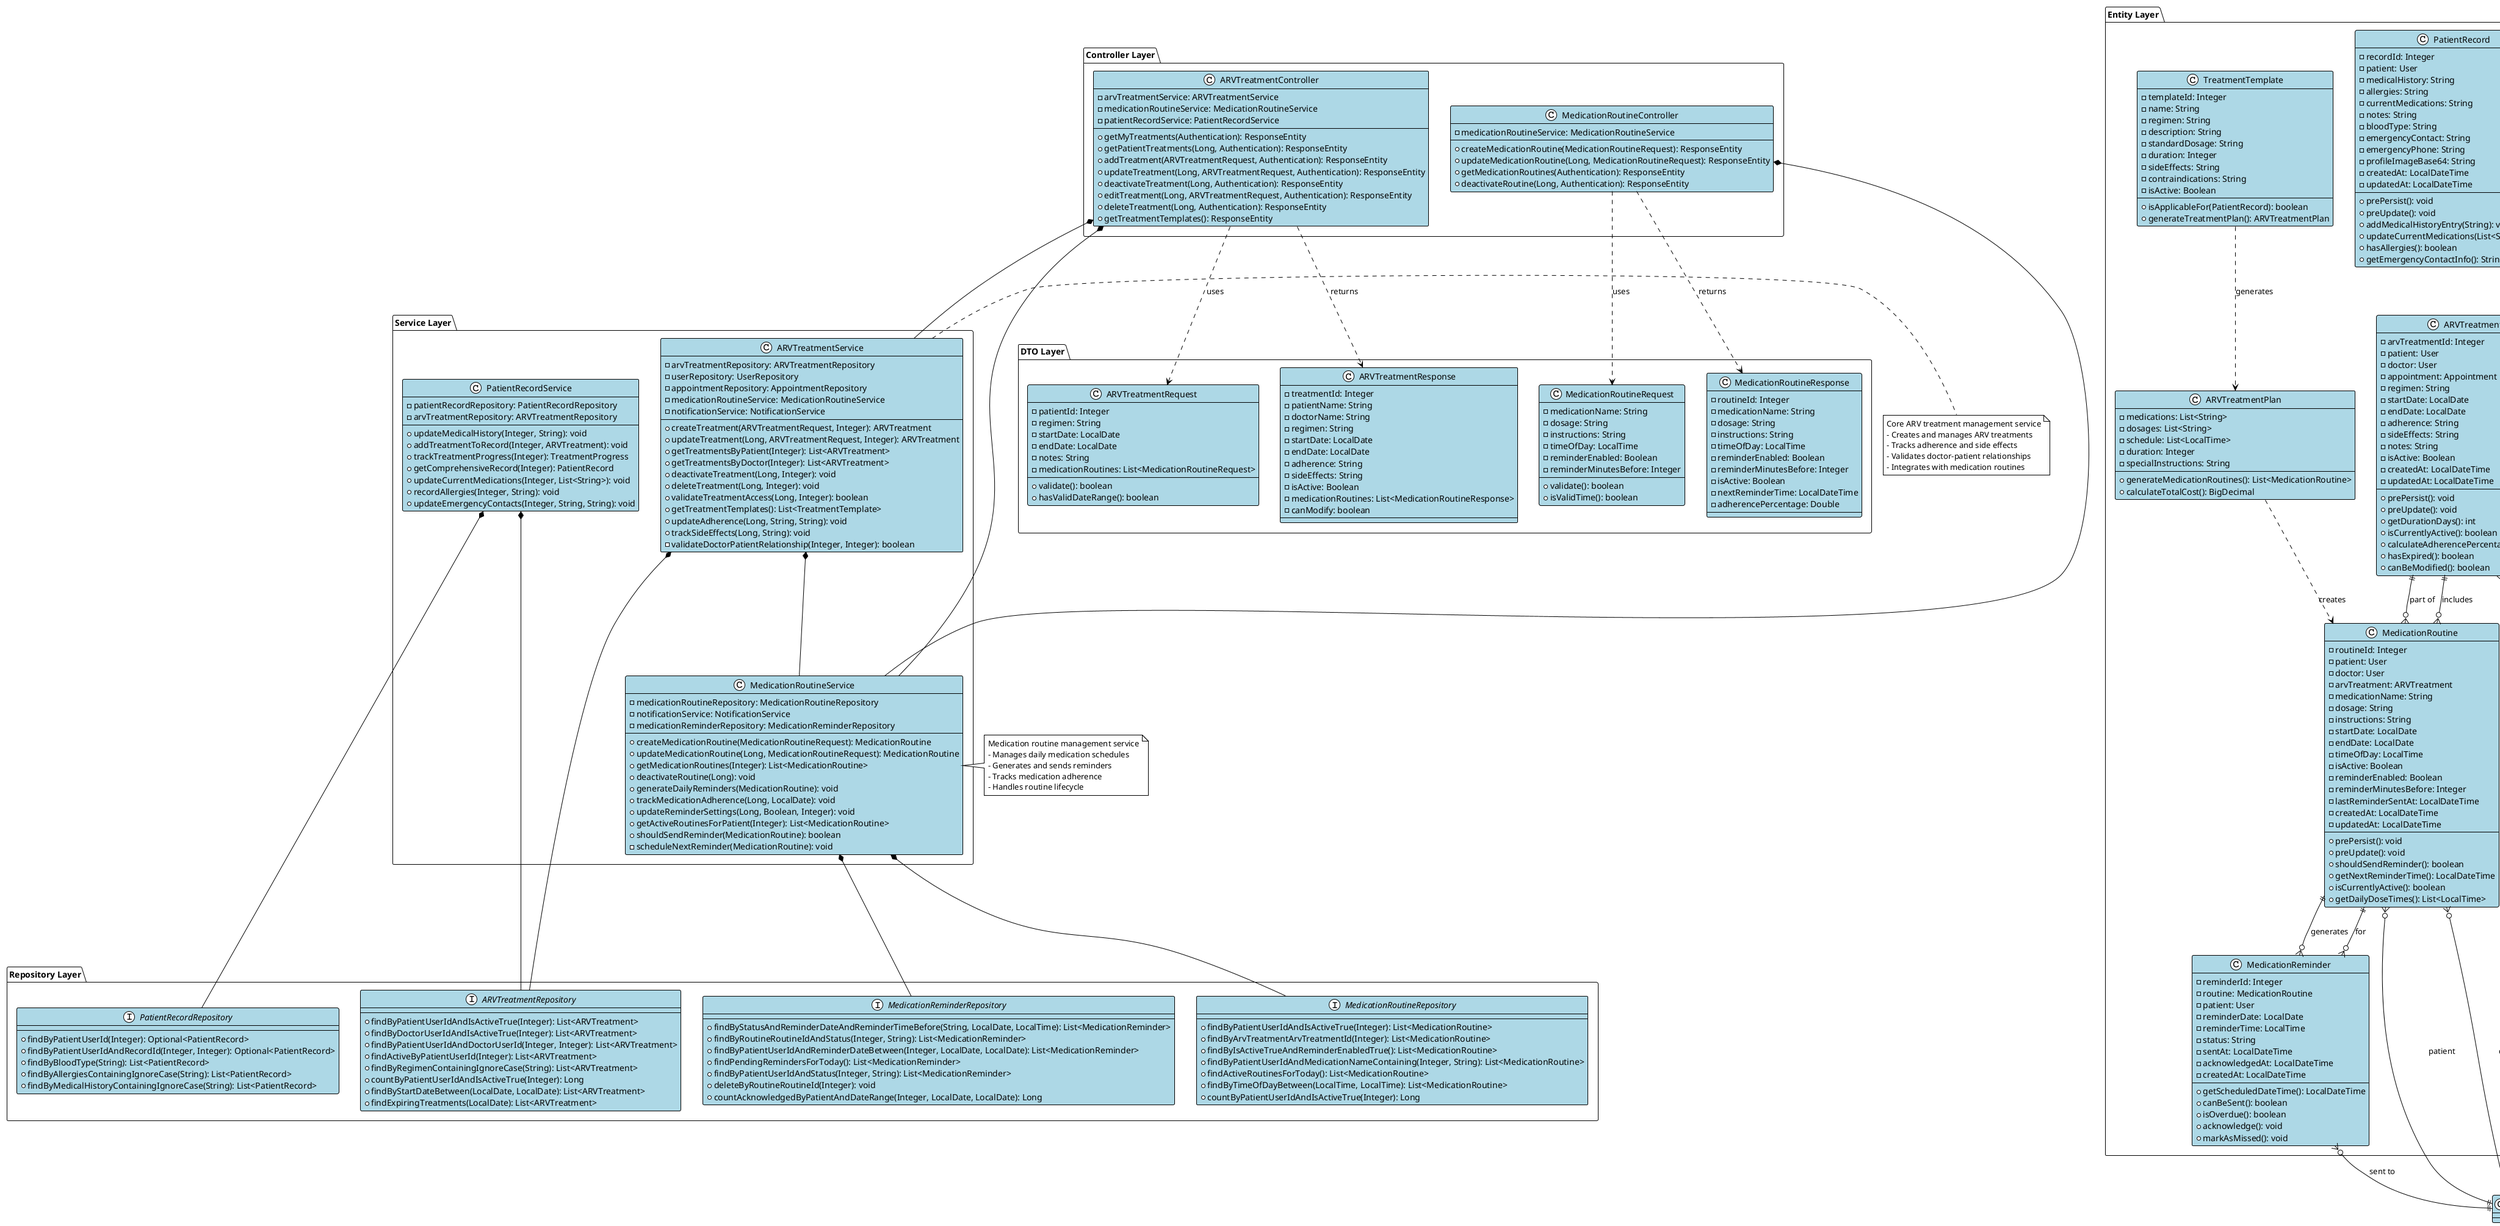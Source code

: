 @startuml
!theme plain
skinparam backgroundColor white
skinparam classBackgroundColor lightblue
skinparam interfaceBackgroundColor lightgreen

package "Controller Layer" {
    class ARVTreatmentController {
        -arvTreatmentService: ARVTreatmentService
        -medicationRoutineService: MedicationRoutineService
        -patientRecordService: PatientRecordService
        +getMyTreatments(Authentication): ResponseEntity
        +getPatientTreatments(Long, Authentication): ResponseEntity
        +addTreatment(ARVTreatmentRequest, Authentication): ResponseEntity
        +updateTreatment(Long, ARVTreatmentRequest, Authentication): ResponseEntity
        +deactivateTreatment(Long, Authentication): ResponseEntity
        +editTreatment(Long, ARVTreatmentRequest, Authentication): ResponseEntity
        +deleteTreatment(Long, Authentication): ResponseEntity
        +getTreatmentTemplates(): ResponseEntity
    }
    
    class MedicationRoutineController {
        -medicationRoutineService: MedicationRoutineService
        +createMedicationRoutine(MedicationRoutineRequest): ResponseEntity
        +updateMedicationRoutine(Long, MedicationRoutineRequest): ResponseEntity
        +getMedicationRoutines(Authentication): ResponseEntity
        +deactivateRoutine(Long, Authentication): ResponseEntity
    }
}

package "Service Layer" {
    class ARVTreatmentService {
        -arvTreatmentRepository: ARVTreatmentRepository
        -userRepository: UserRepository
        -appointmentRepository: AppointmentRepository
        -medicationRoutineService: MedicationRoutineService
        -notificationService: NotificationService
        +createTreatment(ARVTreatmentRequest, Integer): ARVTreatment
        +updateTreatment(Long, ARVTreatmentRequest, Integer): ARVTreatment
        +getTreatmentsByPatient(Integer): List<ARVTreatment>
        +getTreatmentsByDoctor(Integer): List<ARVTreatment>
        +deactivateTreatment(Long, Integer): void
        +deleteTreatment(Long, Integer): void
        +validateTreatmentAccess(Long, Integer): boolean
        +getTreatmentTemplates(): List<TreatmentTemplate>
        +updateAdherence(Long, String, String): void
        +trackSideEffects(Long, String): void
        -validateDoctorPatientRelationship(Integer, Integer): boolean
    }
    
    class MedicationRoutineService {
        -medicationRoutineRepository: MedicationRoutineRepository
        -notificationService: NotificationService
        -medicationReminderRepository: MedicationReminderRepository
        +createMedicationRoutine(MedicationRoutineRequest): MedicationRoutine
        +updateMedicationRoutine(Long, MedicationRoutineRequest): MedicationRoutine
        +getMedicationRoutines(Integer): List<MedicationRoutine>
        +deactivateRoutine(Long): void
        +generateDailyReminders(MedicationRoutine): void
        +trackMedicationAdherence(Long, LocalDate): void
        +updateReminderSettings(Long, Boolean, Integer): void
        +getActiveRoutinesForPatient(Integer): List<MedicationRoutine>
        +shouldSendReminder(MedicationRoutine): boolean
        -scheduleNextReminder(MedicationRoutine): void
    }
    
    class PatientRecordService {
        -patientRecordRepository: PatientRecordRepository
        -arvTreatmentRepository: ARVTreatmentRepository
        +updateMedicalHistory(Integer, String): void
        +addTreatmentToRecord(Integer, ARVTreatment): void
        +trackTreatmentProgress(Integer): TreatmentProgress
        +getComprehensiveRecord(Integer): PatientRecord
        +updateCurrentMedications(Integer, List<String>): void
        +recordAllergies(Integer, String): void
        +updateEmergencyContacts(Integer, String, String): void
    }
}

package "Entity Layer" {
    class ARVTreatment {
        -arvTreatmentId: Integer
        -patient: User
        -doctor: User
        -appointment: Appointment
        -regimen: String
        -startDate: LocalDate
        -endDate: LocalDate
        -adherence: String
        -sideEffects: String
        -notes: String
        -isActive: Boolean
        -createdAt: LocalDateTime
        -updatedAt: LocalDateTime
        +prePersist(): void
        +preUpdate(): void
        +getDurationDays(): int
        +isCurrentlyActive(): boolean
        +calculateAdherencePercentage(): double
        +hasExpired(): boolean
        +canBeModified(): boolean
    }
    
    class MedicationRoutine {
        -routineId: Integer
        -patient: User
        -doctor: User
        -arvTreatment: ARVTreatment
        -medicationName: String
        -dosage: String
        -instructions: String
        -startDate: LocalDate
        -endDate: LocalDate
        -timeOfDay: LocalTime
        -isActive: Boolean
        -reminderEnabled: Boolean
        -reminderMinutesBefore: Integer
        -lastReminderSentAt: LocalDateTime
        -createdAt: LocalDateTime
        -updatedAt: LocalDateTime
        +prePersist(): void
        +preUpdate(): void
        +shouldSendReminder(): boolean
        +getNextReminderTime(): LocalDateTime
        +isCurrentlyActive(): boolean
        +getDailyDoseTimes(): List<LocalTime>
    }
    
    class MedicationReminder {
        -reminderId: Integer
        -routine: MedicationRoutine
        -patient: User
        -reminderDate: LocalDate
        -reminderTime: LocalTime
        -status: String
        -sentAt: LocalDateTime
        -acknowledgedAt: LocalDateTime
        -createdAt: LocalDateTime
        +getScheduledDateTime(): LocalDateTime
        +canBeSent(): boolean
        +isOverdue(): boolean
        +acknowledge(): void
        +markAsMissed(): void
    }
    
    class PatientRecord {
        -recordId: Integer
        -patient: User
        -medicalHistory: String
        -allergies: String
        -currentMedications: String
        -notes: String
        -bloodType: String
        -emergencyContact: String
        -emergencyPhone: String
        -profileImageBase64: String
        -createdAt: LocalDateTime
        -updatedAt: LocalDateTime
        +prePersist(): void
        +preUpdate(): void
        +addMedicalHistoryEntry(String): void
        +updateCurrentMedications(List<String>): void
        +hasAllergies(): boolean
        +getEmergencyContactInfo(): String
    }
    
    class TreatmentTemplate {
        -templateId: Integer
        -name: String
        -regimen: String
        -description: String
        -standardDosage: String
        -duration: Integer
        -sideEffects: String
        -contraindications: String
        -isActive: Boolean
        +isApplicableFor(PatientRecord): boolean
        +generateTreatmentPlan(): ARVTreatmentPlan
    }
    
    class ARVTreatmentPlan {
        -medications: List<String>
        -dosages: List<String>
        -schedule: List<LocalTime>
        -duration: Integer
        -specialInstructions: String
        +generateMedicationRoutines(): List<MedicationRoutine>
        +calculateTotalCost(): BigDecimal
    }
}

package "Repository Layer" {
    interface ARVTreatmentRepository {
        +findByPatientUserIdAndIsActiveTrue(Integer): List<ARVTreatment>
        +findByDoctorUserIdAndIsActiveTrue(Integer): List<ARVTreatment>
        +findByPatientUserIdAndDoctorUserId(Integer, Integer): List<ARVTreatment>
        +findActiveByPatientUserId(Integer): List<ARVTreatment>
        +findByRegimenContainingIgnoreCase(String): List<ARVTreatment>
        +countByPatientUserIdAndIsActiveTrue(Integer): Long
        +findByStartDateBetween(LocalDate, LocalDate): List<ARVTreatment>
        +findExpiringTreatments(LocalDate): List<ARVTreatment>
    }
    
    interface MedicationRoutineRepository {
        +findByPatientUserIdAndIsActiveTrue(Integer): List<MedicationRoutine>
        +findByArvTreatmentArvTreatmentId(Integer): List<MedicationRoutine>
        +findByIsActiveTrueAndReminderEnabledTrue(): List<MedicationRoutine>
        +findByPatientUserIdAndMedicationNameContaining(Integer, String): List<MedicationRoutine>
        +findActiveRoutinesForToday(): List<MedicationRoutine>
        +findByTimeOfDayBetween(LocalTime, LocalTime): List<MedicationRoutine>
        +countByPatientUserIdAndIsActiveTrue(Integer): Long
    }
    
    interface MedicationReminderRepository {
        +findByStatusAndReminderDateAndReminderTimeBefore(String, LocalDate, LocalTime): List<MedicationReminder>
        +findByRoutineRoutineIdAndStatus(Integer, String): List<MedicationReminder>
        +findByPatientUserIdAndReminderDateBetween(Integer, LocalDate, LocalDate): List<MedicationReminder>
        +findPendingRemindersForToday(): List<MedicationReminder>
        +findByPatientUserIdAndStatus(Integer, String): List<MedicationReminder>
        +deleteByRoutineRoutineId(Integer): void
        +countAcknowledgedByPatientAndDateRange(Integer, LocalDate, LocalDate): Long
    }
    
    interface PatientRecordRepository {
        +findByPatientUserId(Integer): Optional<PatientRecord>
        +findByPatientUserIdAndRecordId(Integer, Integer): Optional<PatientRecord>
        +findByBloodType(String): List<PatientRecord>
        +findByAllergiesContainingIgnoreCase(String): List<PatientRecord>
        +findByMedicalHistoryContainingIgnoreCase(String): List<PatientRecord>
    }
}

package "DTO Layer" {
    class ARVTreatmentRequest {
        -patientId: Integer
        -regimen: String
        -startDate: LocalDate
        -endDate: LocalDate
        -notes: String
        -medicationRoutines: List<MedicationRoutineRequest>
        +validate(): boolean
        +hasValidDateRange(): boolean
    }
    
    class ARVTreatmentResponse {
        -treatmentId: Integer
        -patientName: String
        -doctorName: String
        -regimen: String
        -startDate: LocalDate
        -endDate: LocalDate
        -adherence: String
        -sideEffects: String
        -isActive: Boolean
        -medicationRoutines: List<MedicationRoutineResponse>
        -canModify: boolean
    }
    
    class MedicationRoutineRequest {
        -medicationName: String
        -dosage: String
        -instructions: String
        -timeOfDay: LocalTime
        -reminderEnabled: Boolean
        -reminderMinutesBefore: Integer
        +validate(): boolean
        +isValidTime(): boolean
    }
    
    class MedicationRoutineResponse {
        -routineId: Integer
        -medicationName: String
        -dosage: String
        -instructions: String
        -timeOfDay: LocalTime
        -reminderEnabled: Boolean
        -reminderMinutesBefore: Integer
        -isActive: Boolean
        -nextReminderTime: LocalDateTime
        -adherencePercentage: Double
    }
}

' Relationships
ARVTreatmentController *-- ARVTreatmentService
ARVTreatmentController *-- MedicationRoutineService
MedicationRoutineController *-- MedicationRoutineService

ARVTreatmentService *-- ARVTreatmentRepository
ARVTreatmentService *-- MedicationRoutineService
MedicationRoutineService *-- MedicationRoutineRepository
MedicationRoutineService *-- MedicationReminderRepository
PatientRecordService *-- PatientRecordRepository
PatientRecordService *-- ARVTreatmentRepository

ARVTreatment }o--|| User : "patient"
ARVTreatment }o--|| User : "doctor"
ARVTreatment }o--|| Appointment : "prescribed in"
ARVTreatment ||--o{ MedicationRoutine : "includes"

MedicationRoutine }o--|| User : "patient"
MedicationRoutine }o--|| User : "doctor"
MedicationRoutine }o--|| ARVTreatment : "part of"
MedicationRoutine ||--o{ MedicationReminder : "generates"

MedicationReminder }o--|| MedicationRoutine : "for"
MedicationReminder }o--|| User : "sent to"

PatientRecord }o--|| User : "belongs to"

TreatmentTemplate ..> ARVTreatmentPlan : "generates"
ARVTreatmentPlan ..> MedicationRoutine : "creates"

ARVTreatmentController ..> ARVTreatmentRequest : "uses"
ARVTreatmentController ..> ARVTreatmentResponse : "returns"
MedicationRoutineController ..> MedicationRoutineRequest : "uses"
MedicationRoutineController ..> MedicationRoutineResponse : "returns"

note right of ARVTreatmentService
    Core ARV treatment management service
    - Creates and manages ARV treatments
    - Tracks adherence and side effects
    - Validates doctor-patient relationships
    - Integrates with medication routines
end note

note right of MedicationRoutineService
    Medication routine management service
    - Manages daily medication schedules
    - Generates and sends reminders
    - Tracks medication adherence
    - Handles routine lifecycle
end note

note right of ARVTreatment
    Main ARV treatment entity
    - Links patient, doctor, and appointment
    - Tracks treatment regimen and dates
    - Monitors adherence and side effects
    - Supports treatment modifications
end note

@enduml